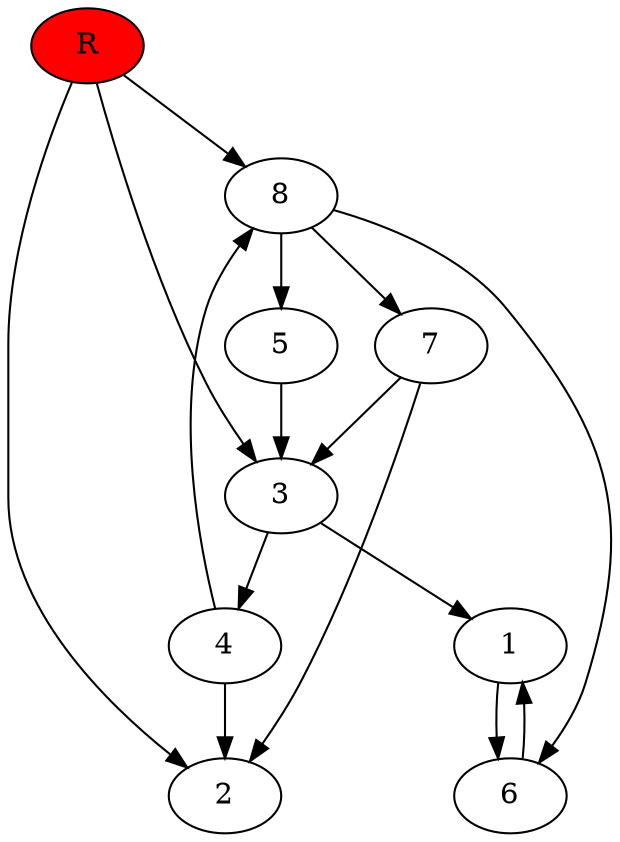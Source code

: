 digraph prb73057 {
	1
	2
	3
	4
	5
	6
	7
	8
	R [fillcolor="#ff0000" style=filled]
	1 -> 6
	3 -> 1
	3 -> 4
	4 -> 2
	4 -> 8
	5 -> 3
	6 -> 1
	7 -> 2
	7 -> 3
	8 -> 5
	8 -> 6
	8 -> 7
	R -> 2
	R -> 3
	R -> 8
}
